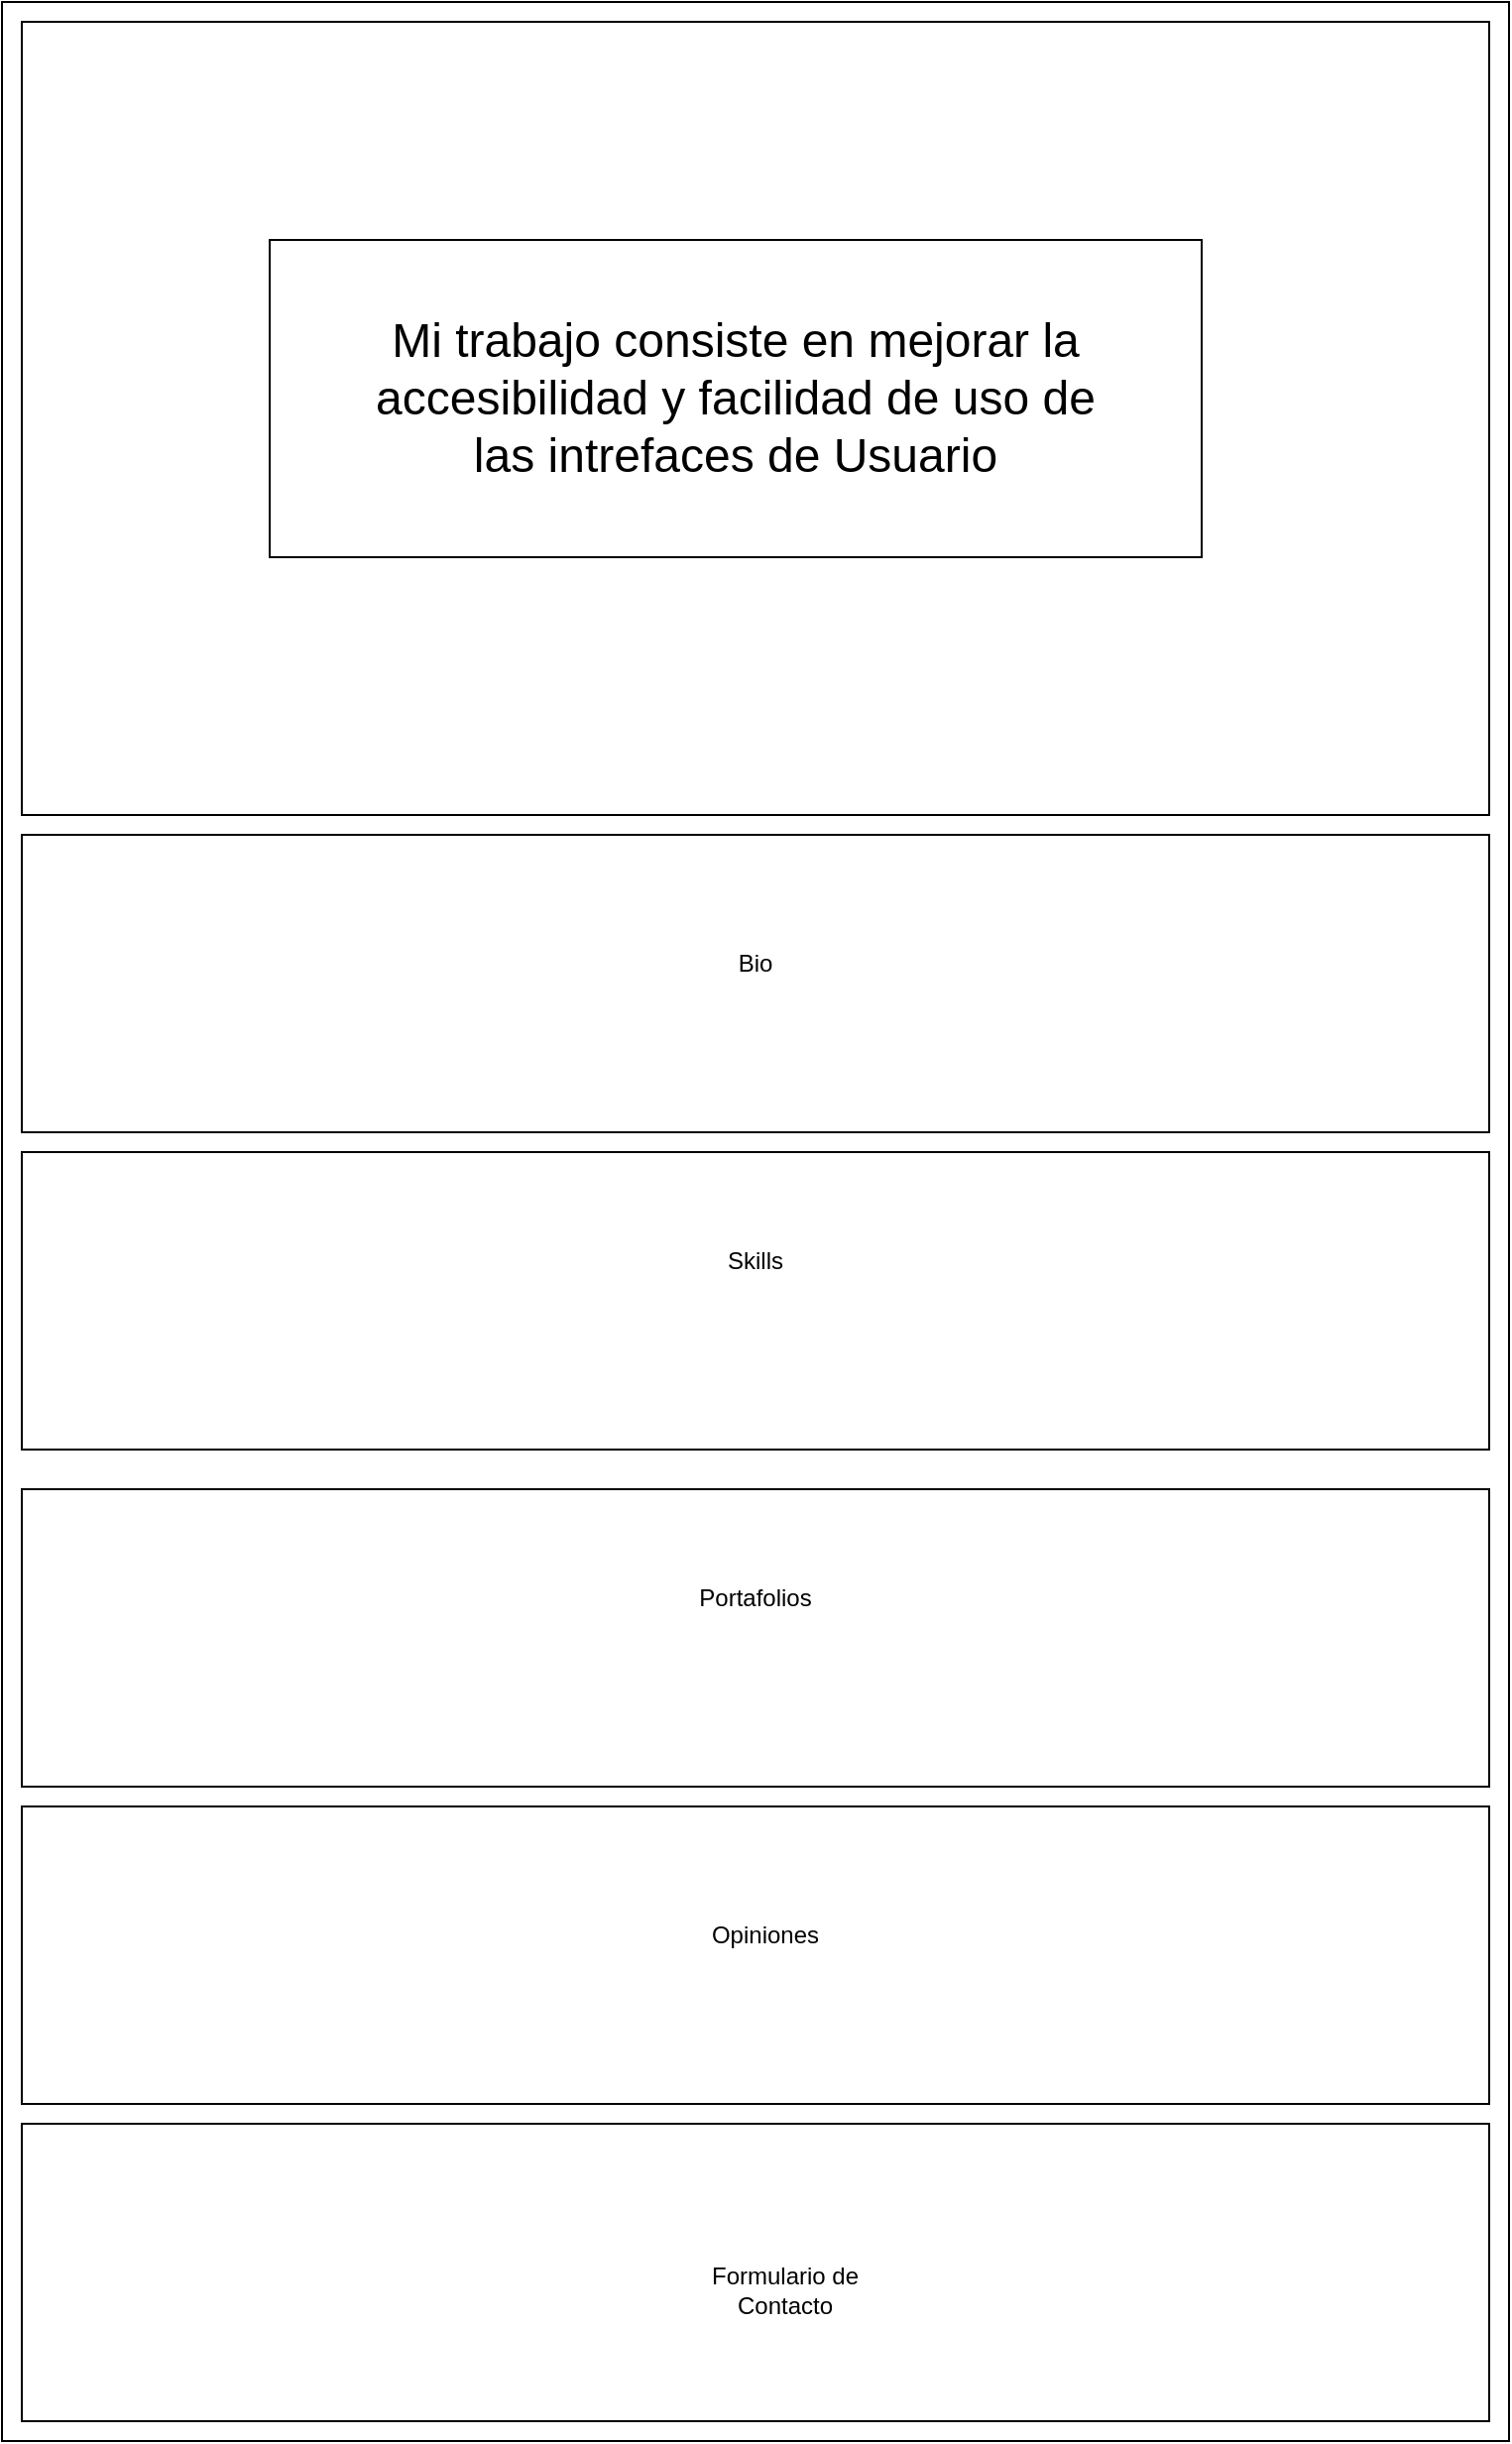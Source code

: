 <mxfile version="19.0.3" type="device"><diagram id="oTv5_2gmZeLryJ4hn_Ab" name="Page-1"><mxGraphModel dx="1046" dy="593" grid="1" gridSize="10" guides="1" tooltips="1" connect="1" arrows="1" fold="1" page="1" pageScale="1" pageWidth="827" pageHeight="1169" math="0" shadow="0"><root><mxCell id="9x4r7LbUOTEx7BnQEfWb-0"/><mxCell id="9x4r7LbUOTEx7BnQEfWb-1" parent="9x4r7LbUOTEx7BnQEfWb-0"/><mxCell id="nsfMFCAIwD2EEwyzAW7P-0" value="" style="rounded=0;whiteSpace=wrap;html=1;" parent="9x4r7LbUOTEx7BnQEfWb-1" vertex="1"><mxGeometry x="40" y="30" width="760" height="1230" as="geometry"/></mxCell><mxCell id="nsfMFCAIwD2EEwyzAW7P-1" value="" style="rounded=0;whiteSpace=wrap;html=1;" parent="9x4r7LbUOTEx7BnQEfWb-1" vertex="1"><mxGeometry x="50" y="40" width="740" height="400" as="geometry"/></mxCell><mxCell id="nsfMFCAIwD2EEwyzAW7P-6" value="" style="rounded=0;whiteSpace=wrap;html=1;" parent="9x4r7LbUOTEx7BnQEfWb-1" vertex="1"><mxGeometry x="175" y="150" width="470" height="160" as="geometry"/></mxCell><mxCell id="nsfMFCAIwD2EEwyzAW7P-7" value="&lt;font style=&quot;font-size: 24px;&quot;&gt;Mi trabajo consiste en mejorar la accesibilidad y facilidad de uso de las intrefaces de Usuario&lt;/font&gt;" style="text;html=1;strokeColor=none;fillColor=none;align=center;verticalAlign=middle;whiteSpace=wrap;rounded=0;" parent="9x4r7LbUOTEx7BnQEfWb-1" vertex="1"><mxGeometry x="210" y="180" width="400" height="100" as="geometry"/></mxCell><mxCell id="fXNahgtebY7KBq2HT7C4-0" value="" style="rounded=0;whiteSpace=wrap;html=1;" vertex="1" parent="9x4r7LbUOTEx7BnQEfWb-1"><mxGeometry x="50" y="450" width="740" height="150" as="geometry"/></mxCell><mxCell id="fXNahgtebY7KBq2HT7C4-1" value="Bio" style="text;html=1;strokeColor=none;fillColor=none;align=center;verticalAlign=middle;whiteSpace=wrap;rounded=0;" vertex="1" parent="9x4r7LbUOTEx7BnQEfWb-1"><mxGeometry x="390" y="500" width="60" height="30" as="geometry"/></mxCell><mxCell id="fXNahgtebY7KBq2HT7C4-2" value="" style="rounded=0;whiteSpace=wrap;html=1;" vertex="1" parent="9x4r7LbUOTEx7BnQEfWb-1"><mxGeometry x="50" y="610" width="740" height="150" as="geometry"/></mxCell><mxCell id="fXNahgtebY7KBq2HT7C4-3" value="Skills" style="text;html=1;strokeColor=none;fillColor=none;align=center;verticalAlign=middle;whiteSpace=wrap;rounded=0;" vertex="1" parent="9x4r7LbUOTEx7BnQEfWb-1"><mxGeometry x="390" y="650" width="60" height="30" as="geometry"/></mxCell><mxCell id="fXNahgtebY7KBq2HT7C4-4" value="" style="rounded=0;whiteSpace=wrap;html=1;" vertex="1" parent="9x4r7LbUOTEx7BnQEfWb-1"><mxGeometry x="50" y="780" width="740" height="150" as="geometry"/></mxCell><mxCell id="fXNahgtebY7KBq2HT7C4-5" value="Portafolios" style="text;html=1;strokeColor=none;fillColor=none;align=center;verticalAlign=middle;whiteSpace=wrap;rounded=0;" vertex="1" parent="9x4r7LbUOTEx7BnQEfWb-1"><mxGeometry x="390" y="820" width="60" height="30" as="geometry"/></mxCell><mxCell id="fXNahgtebY7KBq2HT7C4-6" value="" style="rounded=0;whiteSpace=wrap;html=1;" vertex="1" parent="9x4r7LbUOTEx7BnQEfWb-1"><mxGeometry x="50" y="1100" width="740" height="150" as="geometry"/></mxCell><mxCell id="fXNahgtebY7KBq2HT7C4-7" value="Formulario de Contacto" style="text;html=1;strokeColor=none;fillColor=none;align=center;verticalAlign=middle;whiteSpace=wrap;rounded=0;" vertex="1" parent="9x4r7LbUOTEx7BnQEfWb-1"><mxGeometry x="390" y="1169" width="90" height="30" as="geometry"/></mxCell><mxCell id="fXNahgtebY7KBq2HT7C4-8" value="" style="rounded=0;whiteSpace=wrap;html=1;" vertex="1" parent="9x4r7LbUOTEx7BnQEfWb-1"><mxGeometry x="50" y="940" width="740" height="150" as="geometry"/></mxCell><mxCell id="fXNahgtebY7KBq2HT7C4-9" value="Opiniones" style="text;html=1;strokeColor=none;fillColor=none;align=center;verticalAlign=middle;whiteSpace=wrap;rounded=0;" vertex="1" parent="9x4r7LbUOTEx7BnQEfWb-1"><mxGeometry x="380" y="990" width="90" height="30" as="geometry"/></mxCell></root></mxGraphModel></diagram></mxfile>